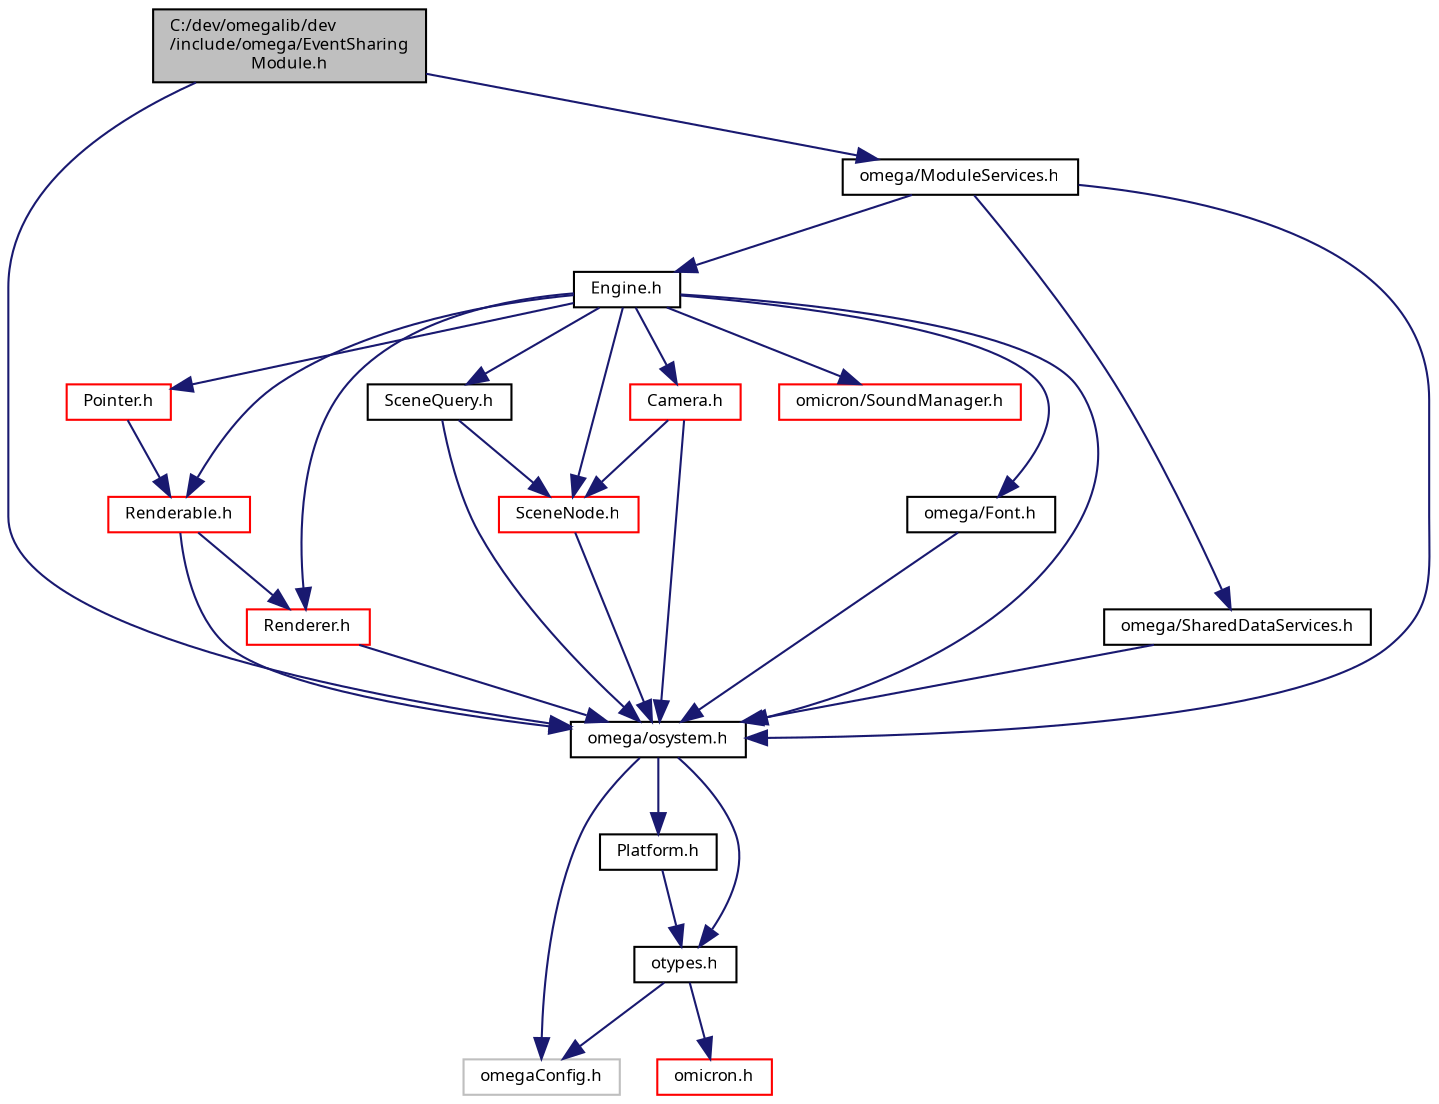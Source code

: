 digraph "C:/dev/omegalib/dev/include/omega/EventSharingModule.h"
{
  bgcolor="transparent";
  edge [fontname="FreeSans.ttf",fontsize="8",labelfontname="FreeSans.ttf",labelfontsize="8"];
  node [fontname="FreeSans.ttf",fontsize="8",shape=record];
  Node1 [label="C:/dev/omegalib/dev\l/include/omega/EventSharing\lModule.h",height=0.2,width=0.4,color="black", fillcolor="grey75", style="filled", fontcolor="black"];
  Node1 -> Node2 [color="midnightblue",fontsize="8",style="solid",fontname="FreeSans.ttf"];
  Node2 [label="omega/osystem.h",height=0.2,width=0.4,color="black",URL="$include_2omega_2osystem_8h.html"];
  Node2 -> Node3 [color="midnightblue",fontsize="8",style="solid",fontname="FreeSans.ttf"];
  Node3 [label="omegaConfig.h",height=0.2,width=0.4,color="grey75"];
  Node2 -> Node4 [color="midnightblue",fontsize="8",style="solid",fontname="FreeSans.ttf"];
  Node4 [label="otypes.h",height=0.2,width=0.4,color="black",URL="$include_2omega_2otypes_8h.html"];
  Node4 -> Node3 [color="midnightblue",fontsize="8",style="solid",fontname="FreeSans.ttf"];
  Node4 -> Node5 [color="midnightblue",fontsize="8",style="solid",fontname="FreeSans.ttf"];
  Node5 [label="omicron.h",height=0.2,width=0.4,color="red",URL="$omicron_8h.html"];
  Node2 -> Node6 [color="midnightblue",fontsize="8",style="solid",fontname="FreeSans.ttf"];
  Node6 [label="Platform.h",height=0.2,width=0.4,color="black",URL="$_platform_8h.html"];
  Node6 -> Node4 [color="midnightblue",fontsize="8",style="solid",fontname="FreeSans.ttf"];
  Node1 -> Node7 [color="midnightblue",fontsize="8",style="solid",fontname="FreeSans.ttf"];
  Node7 [label="omega/ModuleServices.h",height=0.2,width=0.4,color="black",URL="$_module_services_8h.html"];
  Node7 -> Node2 [color="midnightblue",fontsize="8",style="solid",fontname="FreeSans.ttf"];
  Node7 -> Node8 [color="midnightblue",fontsize="8",style="solid",fontname="FreeSans.ttf"];
  Node8 [label="Engine.h",height=0.2,width=0.4,color="black",URL="$_engine_8h.html"];
  Node8 -> Node2 [color="midnightblue",fontsize="8",style="solid",fontname="FreeSans.ttf"];
  Node8 -> Node9 [color="midnightblue",fontsize="8",style="solid",fontname="FreeSans.ttf"];
  Node9 [label="Renderer.h",height=0.2,width=0.4,color="red",URL="$_renderer_8h.html"];
  Node9 -> Node2 [color="midnightblue",fontsize="8",style="solid",fontname="FreeSans.ttf"];
  Node8 -> Node10 [color="midnightblue",fontsize="8",style="solid",fontname="FreeSans.ttf"];
  Node10 [label="SceneNode.h",height=0.2,width=0.4,color="red",URL="$_scene_node_8h.html"];
  Node10 -> Node2 [color="midnightblue",fontsize="8",style="solid",fontname="FreeSans.ttf"];
  Node8 -> Node11 [color="midnightblue",fontsize="8",style="solid",fontname="FreeSans.ttf"];
  Node11 [label="Pointer.h",height=0.2,width=0.4,color="red",URL="$_pointer_8h.html"];
  Node11 -> Node12 [color="midnightblue",fontsize="8",style="solid",fontname="FreeSans.ttf"];
  Node12 [label="Renderable.h",height=0.2,width=0.4,color="red",URL="$_renderable_8h.html"];
  Node12 -> Node2 [color="midnightblue",fontsize="8",style="solid",fontname="FreeSans.ttf"];
  Node12 -> Node9 [color="midnightblue",fontsize="8",style="solid",fontname="FreeSans.ttf"];
  Node8 -> Node12 [color="midnightblue",fontsize="8",style="solid",fontname="FreeSans.ttf"];
  Node8 -> Node13 [color="midnightblue",fontsize="8",style="solid",fontname="FreeSans.ttf"];
  Node13 [label="SceneQuery.h",height=0.2,width=0.4,color="black",URL="$_scene_query_8h.html"];
  Node13 -> Node2 [color="midnightblue",fontsize="8",style="solid",fontname="FreeSans.ttf"];
  Node13 -> Node10 [color="midnightblue",fontsize="8",style="solid",fontname="FreeSans.ttf"];
  Node8 -> Node14 [color="midnightblue",fontsize="8",style="solid",fontname="FreeSans.ttf"];
  Node14 [label="Camera.h",height=0.2,width=0.4,color="red",URL="$_camera_8h.html"];
  Node14 -> Node2 [color="midnightblue",fontsize="8",style="solid",fontname="FreeSans.ttf"];
  Node14 -> Node10 [color="midnightblue",fontsize="8",style="solid",fontname="FreeSans.ttf"];
  Node8 -> Node15 [color="midnightblue",fontsize="8",style="solid",fontname="FreeSans.ttf"];
  Node15 [label="omega/Font.h",height=0.2,width=0.4,color="black",URL="$_font_8h.html"];
  Node15 -> Node2 [color="midnightblue",fontsize="8",style="solid",fontname="FreeSans.ttf"];
  Node8 -> Node16 [color="midnightblue",fontsize="8",style="solid",fontname="FreeSans.ttf"];
  Node16 [label="omicron/SoundManager.h",height=0.2,width=0.4,color="red",URL="$_sound_manager_8h.html"];
  Node7 -> Node17 [color="midnightblue",fontsize="8",style="solid",fontname="FreeSans.ttf"];
  Node17 [label="omega/SharedDataServices.h",height=0.2,width=0.4,color="black",URL="$_shared_data_services_8h.html"];
  Node17 -> Node2 [color="midnightblue",fontsize="8",style="solid",fontname="FreeSans.ttf"];
}

